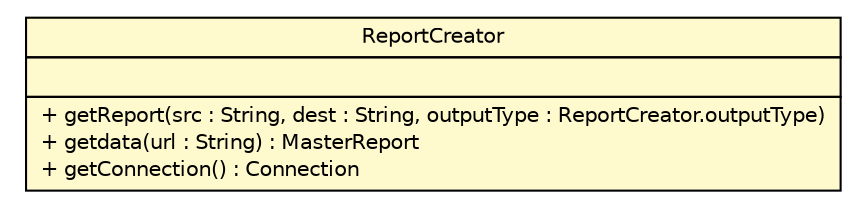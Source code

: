 #!/usr/local/bin/dot
#
# Class diagram 
# Generated by UMLGraph version 5.1 (http://www.umlgraph.org/)
#

digraph G {
	edge [fontname="Helvetica",fontsize=10,labelfontname="Helvetica",labelfontsize=10];
	node [fontname="Helvetica",fontsize=10,shape=plaintext];
	nodesep=0.25;
	ranksep=0.5;
	rankdir=LR;
	// com.inn.headstartdemo.report.ReportCreator
	c14978 [label=<<table title="com.inn.headstartdemo.report.ReportCreator" border="0" cellborder="1" cellspacing="0" cellpadding="2" port="p" bgcolor="lemonChiffon" href="./ReportCreator.html">
		<tr><td><table border="0" cellspacing="0" cellpadding="1">
<tr><td align="center" balign="center"> ReportCreator </td></tr>
		</table></td></tr>
		<tr><td><table border="0" cellspacing="0" cellpadding="1">
<tr><td align="left" balign="left">  </td></tr>
		</table></td></tr>
		<tr><td><table border="0" cellspacing="0" cellpadding="1">
<tr><td align="left" balign="left"> + getReport(src : String, dest : String, outputType : ReportCreator.outputType) </td></tr>
<tr><td align="left" balign="left"> + getdata(url : String) : MasterReport </td></tr>
<tr><td align="left" balign="left"> + getConnection() : Connection </td></tr>
		</table></td></tr>
		</table>>, fontname="Helvetica", fontcolor="black", fontsize=10.0];
}

